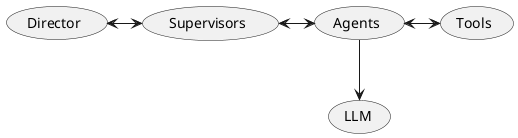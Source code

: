'
' PlantUML diagram for Chain of Command.
' Please re-generate the image (.png) after updating the code
'
@startuml ChainOfCommand

(Director) <-> (Supervisors)
(Supervisors) <-> (Agents)
(Agents) <-> (Tools)
(Agents) --> (LLM)

@enduml